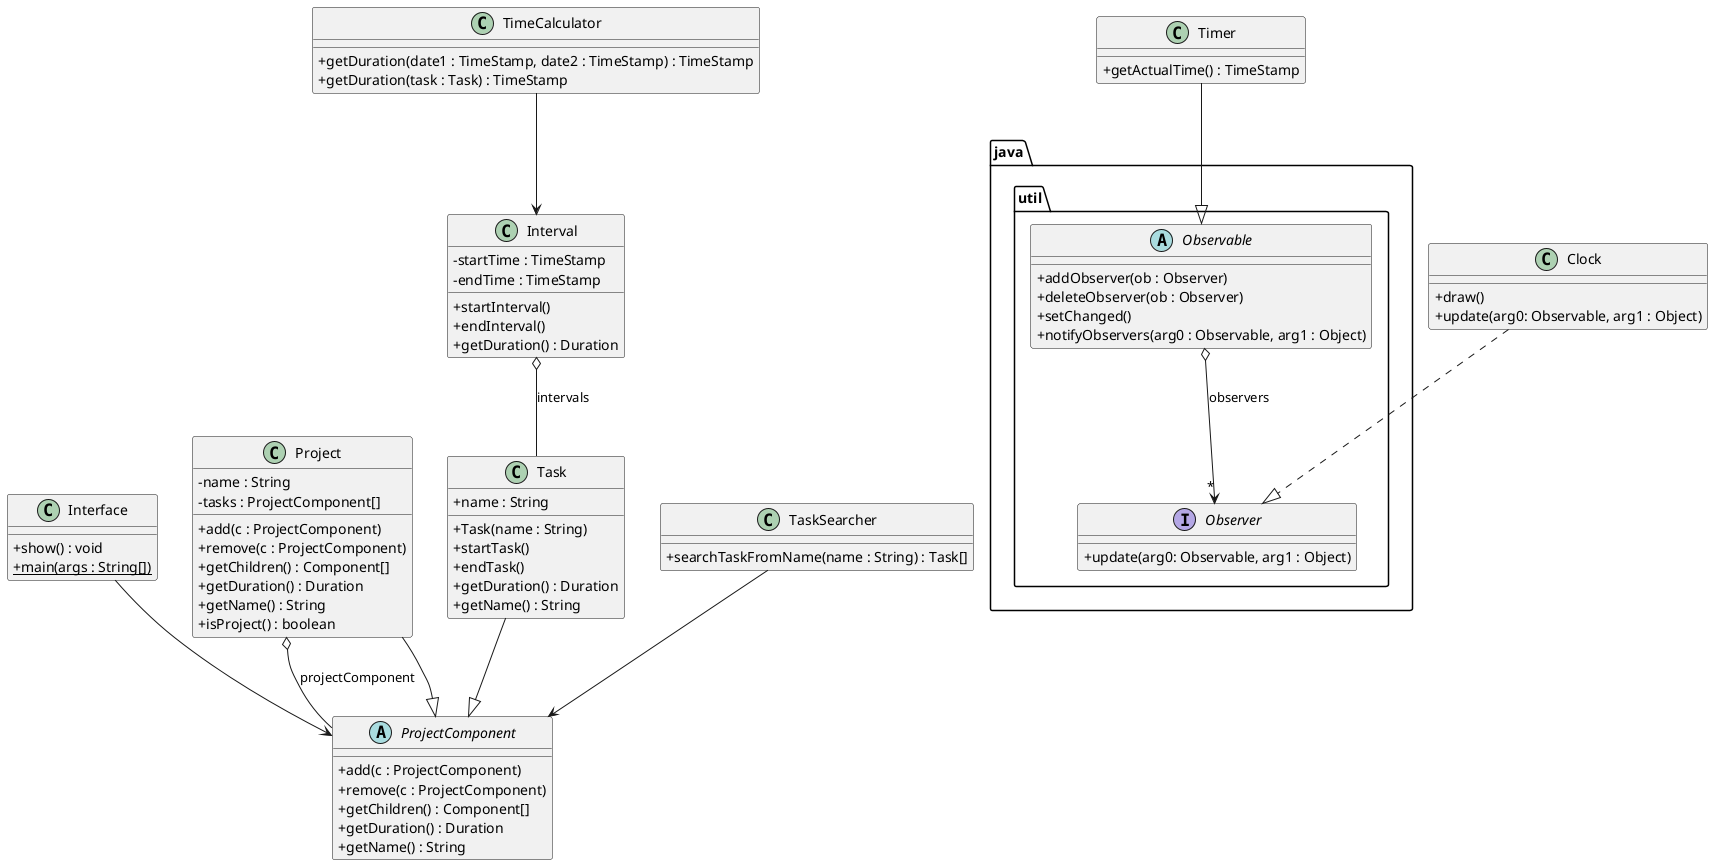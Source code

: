 @startuml
skinparam classAttributeIconSize 0

class Interface  {
    + show() : void
    + {static} main(args : String[])
}


abstract ProjectComponent
{
    + add(c : ProjectComponent)
    + remove(c : ProjectComponent)
    + getChildren() : Component[]
    + getDuration() : Duration
    + getName() : String
}

class Project {
    - name : String
    - tasks : ProjectComponent[]
    + add(c : ProjectComponent)
    + remove(c : ProjectComponent)
    + getChildren() : Component[]
    + getDuration() : Duration
    + getName() : String
    + isProject() : boolean
}

class Task {
    + name : String
    + Task(name : String)
    + startTask()
    + endTask()
    + getDuration() : Duration
    + getName() : String
}

class Interval {
    - startTime : TimeStamp
    - endTime : TimeStamp
    + startInterval()
    + endInterval()
    + getDuration() : Duration
}

class Timer {
    + getActualTime() : TimeStamp
}

class TimeCalculator {
    + getDuration(date1 : TimeStamp, date2 : TimeStamp) : TimeStamp
    + getDuration(task : Task) : TimeStamp
}

class TaskSearcher {
    + searchTaskFromName(name : String) : Task[]
}

class Clock {
    + draw()
    + update(arg0: Observable, arg1 : Object)
}

package "java.util" {
    abstract Observable {
        + addObserver(ob : Observer)
        + deleteObserver(ob : Observer)
        + setChanged()
        + notifyObservers(arg0 : Observable, arg1 : Object)
    }

    interface Observer {
        + update(arg0: Observable, arg1 : Object)
    }
}

Observable o--> "*" Observer : observers

Timer --|> Observable
Clock ..|> Observer

Interface --> ProjectComponent
TaskSearcher --> ProjectComponent
Project o-- ProjectComponent : projectComponent
Project --|> ProjectComponent
Task --|> ProjectComponent
Interval o-- Task : intervals
TimeCalculator --> Interval
@enduml